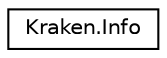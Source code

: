 digraph "Graphical Class Hierarchy"
{
 // LATEX_PDF_SIZE
  edge [fontname="Helvetica",fontsize="10",labelfontname="Helvetica",labelfontsize="10"];
  node [fontname="Helvetica",fontsize="10",shape=record];
  rankdir="LR";
  Node0 [label="Kraken.Info",height=0.2,width=0.4,color="black", fillcolor="white", style="filled",URL="$class_kraken_1_1_info.html",tooltip="Asset Info"];
}
